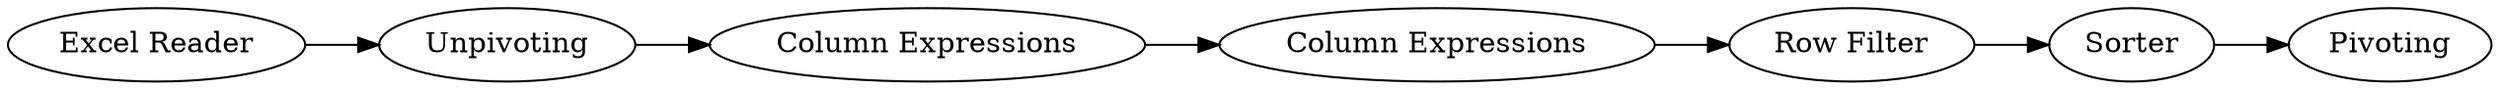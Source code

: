 digraph {
	9 -> 7
	10 -> 9
	3 -> 4
	1 -> 2
	2 -> 3
	4 -> 10
	1 [label="Excel Reader"]
	7 [label=Pivoting]
	9 [label=Sorter]
	4 [label="Column Expressions"]
	3 [label="Column Expressions"]
	2 [label=Unpivoting]
	10 [label="Row Filter"]
	rankdir=LR
}
